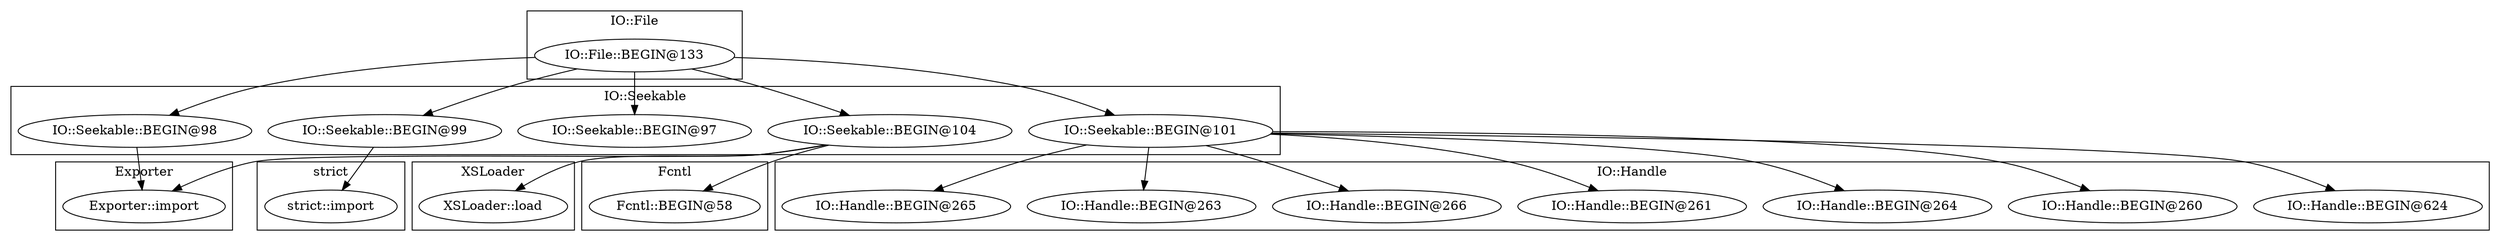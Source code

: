 digraph {
graph [overlap=false]
subgraph cluster_IO_Seekable {
	label="IO::Seekable";
	"IO::Seekable::BEGIN@98";
	"IO::Seekable::BEGIN@99";
	"IO::Seekable::BEGIN@97";
	"IO::Seekable::BEGIN@104";
	"IO::Seekable::BEGIN@101";
}
subgraph cluster_IO_File {
	label="IO::File";
	"IO::File::BEGIN@133";
}
subgraph cluster_strict {
	label="strict";
	"strict::import";
}
subgraph cluster_XSLoader {
	label="XSLoader";
	"XSLoader::load";
}
subgraph cluster_Fcntl {
	label="Fcntl";
	"Fcntl::BEGIN@58";
}
subgraph cluster_IO_Handle {
	label="IO::Handle";
	"IO::Handle::BEGIN@260";
	"IO::Handle::BEGIN@264";
	"IO::Handle::BEGIN@261";
	"IO::Handle::BEGIN@266";
	"IO::Handle::BEGIN@263";
	"IO::Handle::BEGIN@265";
	"IO::Handle::BEGIN@624";
}
subgraph cluster_Exporter {
	label="Exporter";
	"Exporter::import";
}
"IO::Seekable::BEGIN@101" -> "IO::Handle::BEGIN@266";
"IO::Seekable::BEGIN@98" -> "Exporter::import";
"IO::Seekable::BEGIN@104" -> "Exporter::import";
"IO::File::BEGIN@133" -> "IO::Seekable::BEGIN@98";
"IO::Seekable::BEGIN@101" -> "IO::Handle::BEGIN@263";
"IO::Seekable::BEGIN@101" -> "IO::Handle::BEGIN@624";
"IO::File::BEGIN@133" -> "IO::Seekable::BEGIN@97";
"IO::File::BEGIN@133" -> "IO::Seekable::BEGIN@104";
"IO::Seekable::BEGIN@101" -> "IO::Handle::BEGIN@260";
"IO::Seekable::BEGIN@101" -> "IO::Handle::BEGIN@261";
"IO::Seekable::BEGIN@104" -> "Fcntl::BEGIN@58";
"IO::File::BEGIN@133" -> "IO::Seekable::BEGIN@101";
"IO::Seekable::BEGIN@101" -> "IO::Handle::BEGIN@264";
"IO::File::BEGIN@133" -> "IO::Seekable::BEGIN@99";
"IO::Seekable::BEGIN@104" -> "XSLoader::load";
"IO::Seekable::BEGIN@99" -> "strict::import";
"IO::Seekable::BEGIN@101" -> "IO::Handle::BEGIN@265";
}

